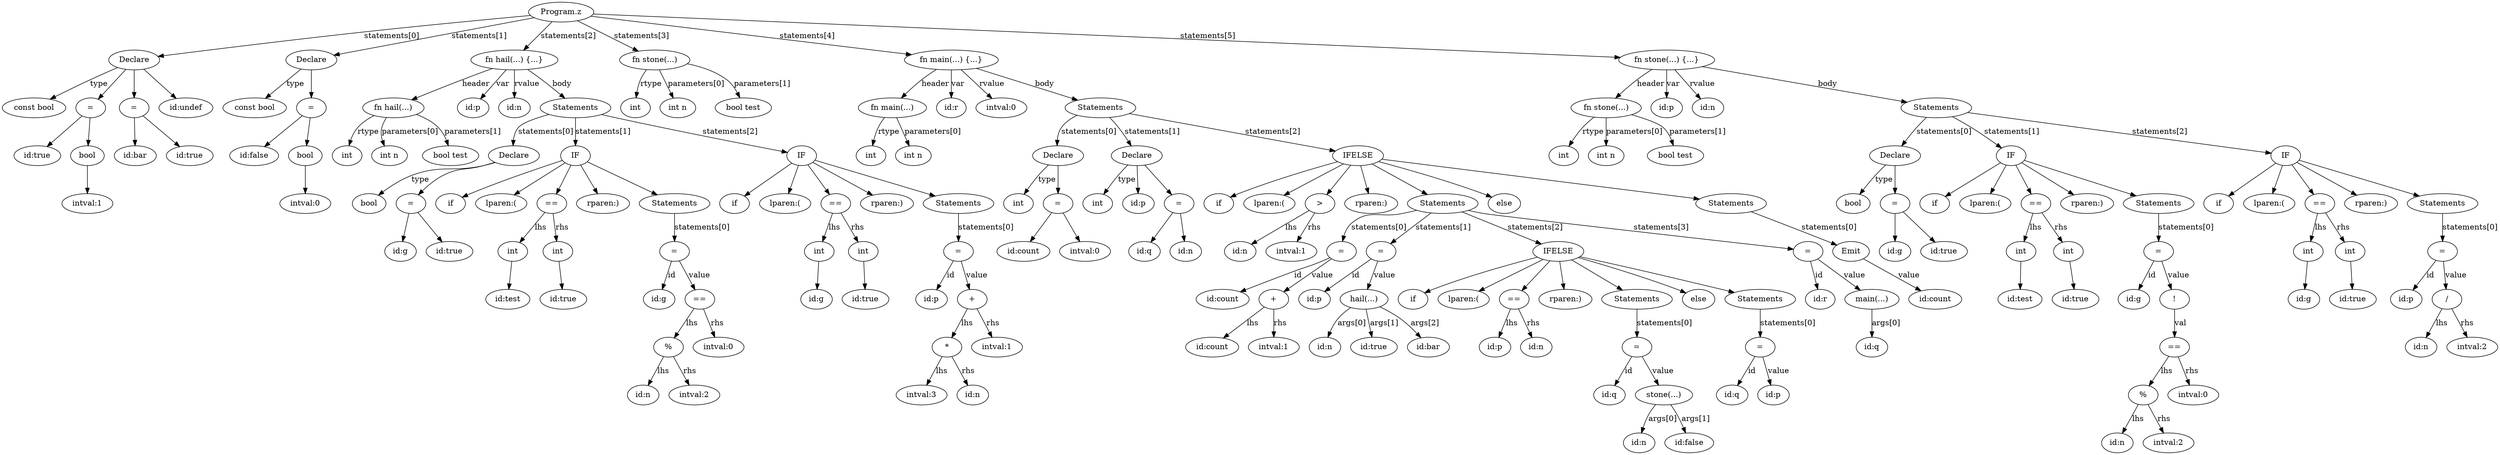 digraph {
	Node0[label="Program.z"]
	Node1[label="Declare"]
Node0->Node1[label="statements[0]"]
	Node2[label="const bool"]
Node1->Node2[label="type"]
	Node3[label="="]
Node1->Node3[label=""]
	Node4[label="id:true"]
Node3->Node4[label=""]
	Node5[label="bool"]
Node3->Node5[label=""]
	Node6[label="intval:1"]
Node5->Node6[label=""]
	Node7[label="="]
Node1->Node7[label=""]
	Node8[label="id:bar"]
Node7->Node8[label=""]
	Node9[label="id:true"]
Node7->Node9[label=""]
	Node10[label="id:undef"]
Node1->Node10[label=""]
	Node11[label="Declare"]
Node0->Node11[label="statements[1]"]
	Node12[label="const bool"]
Node11->Node12[label="type"]
	Node13[label="="]
Node11->Node13[label=""]
	Node14[label="id:false"]
Node13->Node14[label=""]
	Node15[label="bool"]
Node13->Node15[label=""]
	Node16[label="intval:0"]
Node15->Node16[label=""]
	Node17[label="fn hail(...) {...}"]
Node0->Node17[label="statements[2]"]
	Node18[label="fn hail(...)"]
Node17->Node18[label="header"]
	Node19[label="int"]
Node18->Node19[label="rtype"]
	Node20[label="int n"]
Node18->Node20[label="parameters[0]"]
	Node21[label="bool test"]
Node18->Node21[label="parameters[1]"]
	Node22[label="id:p"]
Node17->Node22[label="var"]
	Node23[label="id:n"]
Node17->Node23[label="rvalue"]
	Node24[label="Statements"]
Node17->Node24[label="body"]
	Node25[label="Declare"]
Node24->Node25[label="statements[0]"]
	Node26[label="bool"]
Node25->Node26[label="type"]
	Node27[label="="]
Node25->Node27[label=""]
	Node28[label="id:g"]
Node27->Node28[label=""]
	Node29[label="id:true"]
Node27->Node29[label=""]
	Node30[label="IF"]
Node24->Node30[label="statements[1]"]
	Node31[label="if"]
Node30->Node31[label=""]
	Node32[label="lparen:("]
Node30->Node32[label=""]
	Node33[label="=="]
Node30->Node33[label=""]
	Node34[label="int"]
Node33->Node34[label="lhs"]
	Node35[label="id:test"]
Node34->Node35[label=""]
	Node36[label="int"]
Node33->Node36[label="rhs"]
	Node37[label="id:true"]
Node36->Node37[label=""]
	Node38[label="rparen:)"]
Node30->Node38[label=""]
	Node39[label="Statements"]
Node30->Node39[label=""]
	Node40[label="="]
Node39->Node40[label="statements[0]"]
	Node41[label="id:g"]
Node40->Node41[label="id"]
	Node42[label="=="]
Node40->Node42[label="value"]
	Node43[label="%"]
Node42->Node43[label="lhs"]
	Node44[label="id:n"]
Node43->Node44[label="lhs"]
	Node45[label="intval:2"]
Node43->Node45[label="rhs"]
	Node46[label="intval:0"]
Node42->Node46[label="rhs"]
	Node47[label="IF"]
Node24->Node47[label="statements[2]"]
	Node48[label="if"]
Node47->Node48[label=""]
	Node49[label="lparen:("]
Node47->Node49[label=""]
	Node50[label="=="]
Node47->Node50[label=""]
	Node51[label="int"]
Node50->Node51[label="lhs"]
	Node52[label="id:g"]
Node51->Node52[label=""]
	Node53[label="int"]
Node50->Node53[label="rhs"]
	Node54[label="id:true"]
Node53->Node54[label=""]
	Node55[label="rparen:)"]
Node47->Node55[label=""]
	Node56[label="Statements"]
Node47->Node56[label=""]
	Node57[label="="]
Node56->Node57[label="statements[0]"]
	Node58[label="id:p"]
Node57->Node58[label="id"]
	Node59[label="+"]
Node57->Node59[label="value"]
	Node60[label="*"]
Node59->Node60[label="lhs"]
	Node61[label="intval:3"]
Node60->Node61[label="lhs"]
	Node62[label="id:n"]
Node60->Node62[label="rhs"]
	Node63[label="intval:1"]
Node59->Node63[label="rhs"]
	Node64[label="fn stone(...)"]
Node0->Node64[label="statements[3]"]
	Node65[label="int"]
Node64->Node65[label="rtype"]
	Node66[label="int n"]
Node64->Node66[label="parameters[0]"]
	Node67[label="bool test"]
Node64->Node67[label="parameters[1]"]
	Node68[label="fn main(...) {...}"]
Node0->Node68[label="statements[4]"]
	Node69[label="fn main(...)"]
Node68->Node69[label="header"]
	Node70[label="int"]
Node69->Node70[label="rtype"]
	Node71[label="int n"]
Node69->Node71[label="parameters[0]"]
	Node72[label="id:r"]
Node68->Node72[label="var"]
	Node73[label="intval:0"]
Node68->Node73[label="rvalue"]
	Node74[label="Statements"]
Node68->Node74[label="body"]
	Node75[label="Declare"]
Node74->Node75[label="statements[0]"]
	Node76[label="int"]
Node75->Node76[label="type"]
	Node77[label="="]
Node75->Node77[label=""]
	Node78[label="id:count"]
Node77->Node78[label=""]
	Node79[label="intval:0"]
Node77->Node79[label=""]
	Node80[label="Declare"]
Node74->Node80[label="statements[1]"]
	Node81[label="int"]
Node80->Node81[label="type"]
	Node82[label="id:p"]
Node80->Node82[label=""]
	Node83[label="="]
Node80->Node83[label=""]
	Node84[label="id:q"]
Node83->Node84[label=""]
	Node85[label="id:n"]
Node83->Node85[label=""]
	Node86[label="IFELSE"]
Node74->Node86[label="statements[2]"]
	Node87[label="if"]
Node86->Node87[label=""]
	Node88[label="lparen:("]
Node86->Node88[label=""]
	Node89[label=">"]
Node86->Node89[label=""]
	Node90[label="id:n"]
Node89->Node90[label="lhs"]
	Node91[label="intval:1"]
Node89->Node91[label="rhs"]
	Node92[label="rparen:)"]
Node86->Node92[label=""]
	Node93[label="Statements"]
Node86->Node93[label=""]
	Node94[label="="]
Node93->Node94[label="statements[0]"]
	Node95[label="id:count"]
Node94->Node95[label="id"]
	Node96[label="+"]
Node94->Node96[label="value"]
	Node97[label="id:count"]
Node96->Node97[label="lhs"]
	Node98[label="intval:1"]
Node96->Node98[label="rhs"]
	Node99[label="="]
Node93->Node99[label="statements[1]"]
	Node100[label="id:p"]
Node99->Node100[label="id"]
	Node101[label="hail(...)"]
Node99->Node101[label="value"]
	Node102[label="id:n"]
Node101->Node102[label="args[0]"]
	Node103[label="id:true"]
Node101->Node103[label="args[1]"]
	Node104[label="id:bar"]
Node101->Node104[label="args[2]"]
	Node105[label="IFELSE"]
Node93->Node105[label="statements[2]"]
	Node106[label="if"]
Node105->Node106[label=""]
	Node107[label="lparen:("]
Node105->Node107[label=""]
	Node108[label="=="]
Node105->Node108[label=""]
	Node109[label="id:p"]
Node108->Node109[label="lhs"]
	Node110[label="id:n"]
Node108->Node110[label="rhs"]
	Node111[label="rparen:)"]
Node105->Node111[label=""]
	Node112[label="Statements"]
Node105->Node112[label=""]
	Node113[label="="]
Node112->Node113[label="statements[0]"]
	Node114[label="id:q"]
Node113->Node114[label="id"]
	Node115[label="stone(...)"]
Node113->Node115[label="value"]
	Node116[label="id:n"]
Node115->Node116[label="args[0]"]
	Node117[label="id:false"]
Node115->Node117[label="args[1]"]
	Node118[label="else"]
Node105->Node118[label=""]
	Node119[label="Statements"]
Node105->Node119[label=""]
	Node120[label="="]
Node119->Node120[label="statements[0]"]
	Node121[label="id:q"]
Node120->Node121[label="id"]
	Node122[label="id:p"]
Node120->Node122[label="value"]
	Node123[label="="]
Node93->Node123[label="statements[3]"]
	Node124[label="id:r"]
Node123->Node124[label="id"]
	Node125[label="main(...)"]
Node123->Node125[label="value"]
	Node126[label="id:q"]
Node125->Node126[label="args[0]"]
	Node127[label="else"]
Node86->Node127[label=""]
	Node128[label="Statements"]
Node86->Node128[label=""]
	Node129[label="Emit"]
Node128->Node129[label="statements[0]"]
	Node130[label="id:count"]
Node129->Node130[label="value"]
	Node131[label="fn stone(...) {...}"]
Node0->Node131[label="statements[5]"]
	Node132[label="fn stone(...)"]
Node131->Node132[label="header"]
	Node133[label="int"]
Node132->Node133[label="rtype"]
	Node134[label="int n"]
Node132->Node134[label="parameters[0]"]
	Node135[label="bool test"]
Node132->Node135[label="parameters[1]"]
	Node136[label="id:p"]
Node131->Node136[label="var"]
	Node137[label="id:n"]
Node131->Node137[label="rvalue"]
	Node138[label="Statements"]
Node131->Node138[label="body"]
	Node139[label="Declare"]
Node138->Node139[label="statements[0]"]
	Node140[label="bool"]
Node139->Node140[label="type"]
	Node141[label="="]
Node139->Node141[label=""]
	Node142[label="id:g"]
Node141->Node142[label=""]
	Node143[label="id:true"]
Node141->Node143[label=""]
	Node144[label="IF"]
Node138->Node144[label="statements[1]"]
	Node145[label="if"]
Node144->Node145[label=""]
	Node146[label="lparen:("]
Node144->Node146[label=""]
	Node147[label="=="]
Node144->Node147[label=""]
	Node148[label="int"]
Node147->Node148[label="lhs"]
	Node149[label="id:test"]
Node148->Node149[label=""]
	Node150[label="int"]
Node147->Node150[label="rhs"]
	Node151[label="id:true"]
Node150->Node151[label=""]
	Node152[label="rparen:)"]
Node144->Node152[label=""]
	Node153[label="Statements"]
Node144->Node153[label=""]
	Node154[label="="]
Node153->Node154[label="statements[0]"]
	Node155[label="id:g"]
Node154->Node155[label="id"]
	Node156[label="!"]
Node154->Node156[label="value"]
	Node157[label="=="]
Node156->Node157[label="val"]
	Node158[label="%"]
Node157->Node158[label="lhs"]
	Node159[label="id:n"]
Node158->Node159[label="lhs"]
	Node160[label="intval:2"]
Node158->Node160[label="rhs"]
	Node161[label="intval:0"]
Node157->Node161[label="rhs"]
	Node162[label="IF"]
Node138->Node162[label="statements[2]"]
	Node163[label="if"]
Node162->Node163[label=""]
	Node164[label="lparen:("]
Node162->Node164[label=""]
	Node165[label="=="]
Node162->Node165[label=""]
	Node166[label="int"]
Node165->Node166[label="lhs"]
	Node167[label="id:g"]
Node166->Node167[label=""]
	Node168[label="int"]
Node165->Node168[label="rhs"]
	Node169[label="id:true"]
Node168->Node169[label=""]
	Node170[label="rparen:)"]
Node162->Node170[label=""]
	Node171[label="Statements"]
Node162->Node171[label=""]
	Node172[label="="]
Node171->Node172[label="statements[0]"]
	Node173[label="id:p"]
Node172->Node173[label="id"]
	Node174[label="/"]
Node172->Node174[label="value"]
	Node175[label="id:n"]
Node174->Node175[label="lhs"]
	Node176[label="intval:2"]
Node174->Node176[label="rhs"]
}